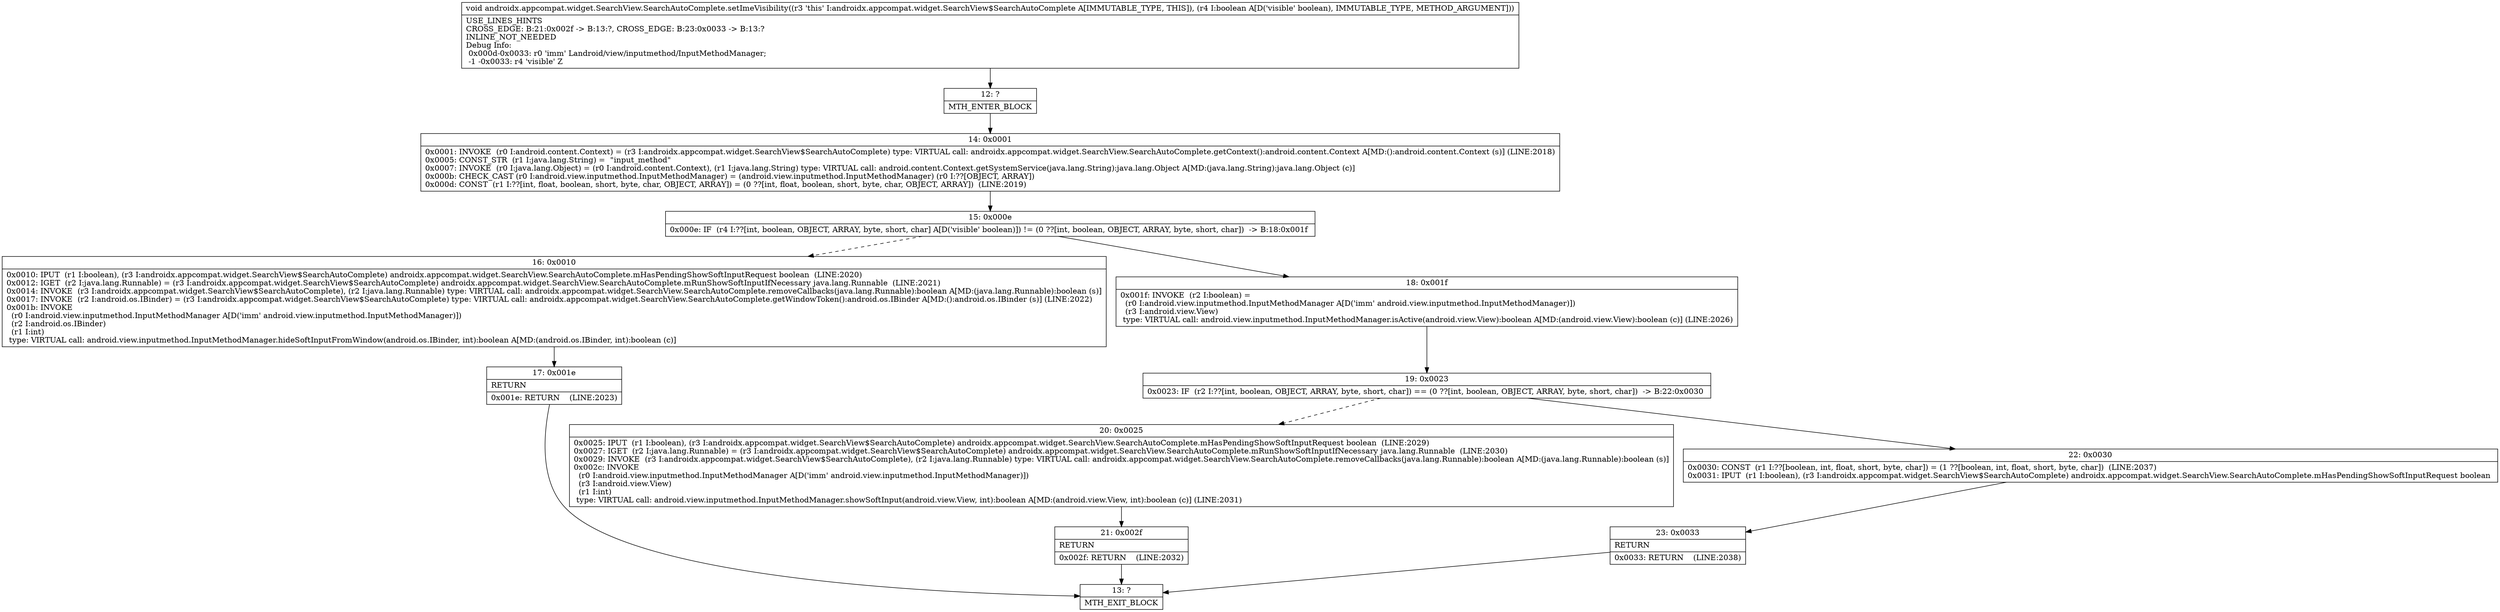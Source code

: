 digraph "CFG forandroidx.appcompat.widget.SearchView.SearchAutoComplete.setImeVisibility(Z)V" {
Node_12 [shape=record,label="{12\:\ ?|MTH_ENTER_BLOCK\l}"];
Node_14 [shape=record,label="{14\:\ 0x0001|0x0001: INVOKE  (r0 I:android.content.Context) = (r3 I:androidx.appcompat.widget.SearchView$SearchAutoComplete) type: VIRTUAL call: androidx.appcompat.widget.SearchView.SearchAutoComplete.getContext():android.content.Context A[MD:():android.content.Context (s)] (LINE:2018)\l0x0005: CONST_STR  (r1 I:java.lang.String) =  \"input_method\" \l0x0007: INVOKE  (r0 I:java.lang.Object) = (r0 I:android.content.Context), (r1 I:java.lang.String) type: VIRTUAL call: android.content.Context.getSystemService(java.lang.String):java.lang.Object A[MD:(java.lang.String):java.lang.Object (c)]\l0x000b: CHECK_CAST (r0 I:android.view.inputmethod.InputMethodManager) = (android.view.inputmethod.InputMethodManager) (r0 I:??[OBJECT, ARRAY]) \l0x000d: CONST  (r1 I:??[int, float, boolean, short, byte, char, OBJECT, ARRAY]) = (0 ??[int, float, boolean, short, byte, char, OBJECT, ARRAY])  (LINE:2019)\l}"];
Node_15 [shape=record,label="{15\:\ 0x000e|0x000e: IF  (r4 I:??[int, boolean, OBJECT, ARRAY, byte, short, char] A[D('visible' boolean)]) != (0 ??[int, boolean, OBJECT, ARRAY, byte, short, char])  \-\> B:18:0x001f \l}"];
Node_16 [shape=record,label="{16\:\ 0x0010|0x0010: IPUT  (r1 I:boolean), (r3 I:androidx.appcompat.widget.SearchView$SearchAutoComplete) androidx.appcompat.widget.SearchView.SearchAutoComplete.mHasPendingShowSoftInputRequest boolean  (LINE:2020)\l0x0012: IGET  (r2 I:java.lang.Runnable) = (r3 I:androidx.appcompat.widget.SearchView$SearchAutoComplete) androidx.appcompat.widget.SearchView.SearchAutoComplete.mRunShowSoftInputIfNecessary java.lang.Runnable  (LINE:2021)\l0x0014: INVOKE  (r3 I:androidx.appcompat.widget.SearchView$SearchAutoComplete), (r2 I:java.lang.Runnable) type: VIRTUAL call: androidx.appcompat.widget.SearchView.SearchAutoComplete.removeCallbacks(java.lang.Runnable):boolean A[MD:(java.lang.Runnable):boolean (s)]\l0x0017: INVOKE  (r2 I:android.os.IBinder) = (r3 I:androidx.appcompat.widget.SearchView$SearchAutoComplete) type: VIRTUAL call: androidx.appcompat.widget.SearchView.SearchAutoComplete.getWindowToken():android.os.IBinder A[MD:():android.os.IBinder (s)] (LINE:2022)\l0x001b: INVOKE  \l  (r0 I:android.view.inputmethod.InputMethodManager A[D('imm' android.view.inputmethod.InputMethodManager)])\l  (r2 I:android.os.IBinder)\l  (r1 I:int)\l type: VIRTUAL call: android.view.inputmethod.InputMethodManager.hideSoftInputFromWindow(android.os.IBinder, int):boolean A[MD:(android.os.IBinder, int):boolean (c)]\l}"];
Node_17 [shape=record,label="{17\:\ 0x001e|RETURN\l|0x001e: RETURN    (LINE:2023)\l}"];
Node_13 [shape=record,label="{13\:\ ?|MTH_EXIT_BLOCK\l}"];
Node_18 [shape=record,label="{18\:\ 0x001f|0x001f: INVOKE  (r2 I:boolean) = \l  (r0 I:android.view.inputmethod.InputMethodManager A[D('imm' android.view.inputmethod.InputMethodManager)])\l  (r3 I:android.view.View)\l type: VIRTUAL call: android.view.inputmethod.InputMethodManager.isActive(android.view.View):boolean A[MD:(android.view.View):boolean (c)] (LINE:2026)\l}"];
Node_19 [shape=record,label="{19\:\ 0x0023|0x0023: IF  (r2 I:??[int, boolean, OBJECT, ARRAY, byte, short, char]) == (0 ??[int, boolean, OBJECT, ARRAY, byte, short, char])  \-\> B:22:0x0030 \l}"];
Node_20 [shape=record,label="{20\:\ 0x0025|0x0025: IPUT  (r1 I:boolean), (r3 I:androidx.appcompat.widget.SearchView$SearchAutoComplete) androidx.appcompat.widget.SearchView.SearchAutoComplete.mHasPendingShowSoftInputRequest boolean  (LINE:2029)\l0x0027: IGET  (r2 I:java.lang.Runnable) = (r3 I:androidx.appcompat.widget.SearchView$SearchAutoComplete) androidx.appcompat.widget.SearchView.SearchAutoComplete.mRunShowSoftInputIfNecessary java.lang.Runnable  (LINE:2030)\l0x0029: INVOKE  (r3 I:androidx.appcompat.widget.SearchView$SearchAutoComplete), (r2 I:java.lang.Runnable) type: VIRTUAL call: androidx.appcompat.widget.SearchView.SearchAutoComplete.removeCallbacks(java.lang.Runnable):boolean A[MD:(java.lang.Runnable):boolean (s)]\l0x002c: INVOKE  \l  (r0 I:android.view.inputmethod.InputMethodManager A[D('imm' android.view.inputmethod.InputMethodManager)])\l  (r3 I:android.view.View)\l  (r1 I:int)\l type: VIRTUAL call: android.view.inputmethod.InputMethodManager.showSoftInput(android.view.View, int):boolean A[MD:(android.view.View, int):boolean (c)] (LINE:2031)\l}"];
Node_21 [shape=record,label="{21\:\ 0x002f|RETURN\l|0x002f: RETURN    (LINE:2032)\l}"];
Node_22 [shape=record,label="{22\:\ 0x0030|0x0030: CONST  (r1 I:??[boolean, int, float, short, byte, char]) = (1 ??[boolean, int, float, short, byte, char])  (LINE:2037)\l0x0031: IPUT  (r1 I:boolean), (r3 I:androidx.appcompat.widget.SearchView$SearchAutoComplete) androidx.appcompat.widget.SearchView.SearchAutoComplete.mHasPendingShowSoftInputRequest boolean \l}"];
Node_23 [shape=record,label="{23\:\ 0x0033|RETURN\l|0x0033: RETURN    (LINE:2038)\l}"];
MethodNode[shape=record,label="{void androidx.appcompat.widget.SearchView.SearchAutoComplete.setImeVisibility((r3 'this' I:androidx.appcompat.widget.SearchView$SearchAutoComplete A[IMMUTABLE_TYPE, THIS]), (r4 I:boolean A[D('visible' boolean), IMMUTABLE_TYPE, METHOD_ARGUMENT]))  | USE_LINES_HINTS\lCROSS_EDGE: B:21:0x002f \-\> B:13:?, CROSS_EDGE: B:23:0x0033 \-\> B:13:?\lINLINE_NOT_NEEDED\lDebug Info:\l  0x000d\-0x0033: r0 'imm' Landroid\/view\/inputmethod\/InputMethodManager;\l  \-1 \-0x0033: r4 'visible' Z\l}"];
MethodNode -> Node_12;Node_12 -> Node_14;
Node_14 -> Node_15;
Node_15 -> Node_16[style=dashed];
Node_15 -> Node_18;
Node_16 -> Node_17;
Node_17 -> Node_13;
Node_18 -> Node_19;
Node_19 -> Node_20[style=dashed];
Node_19 -> Node_22;
Node_20 -> Node_21;
Node_21 -> Node_13;
Node_22 -> Node_23;
Node_23 -> Node_13;
}

